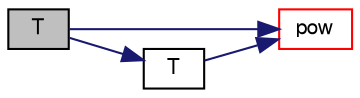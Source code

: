 digraph "T"
{
  bgcolor="transparent";
  edge [fontname="FreeSans",fontsize="10",labelfontname="FreeSans",labelfontsize="10"];
  node [fontname="FreeSans",fontsize="10",shape=record];
  rankdir="LR";
  Node66986 [label="T",height=0.2,width=0.4,color="black", fillcolor="grey75", style="filled", fontcolor="black"];
  Node66986 -> Node66987 [color="midnightblue",fontsize="10",style="solid",fontname="FreeSans"];
  Node66987 [label="pow",height=0.2,width=0.4,color="red",URL="$a21124.html#a7500c8e9d27a442adc75e287de074c7c"];
  Node66986 -> Node66991 [color="midnightblue",fontsize="10",style="solid",fontname="FreeSans"];
  Node66991 [label="T",height=0.2,width=0.4,color="black",URL="$a21124.html#ae57fda0abb14bb0944947c463c6e09d4"];
  Node66991 -> Node66987 [color="midnightblue",fontsize="10",style="solid",fontname="FreeSans"];
}
